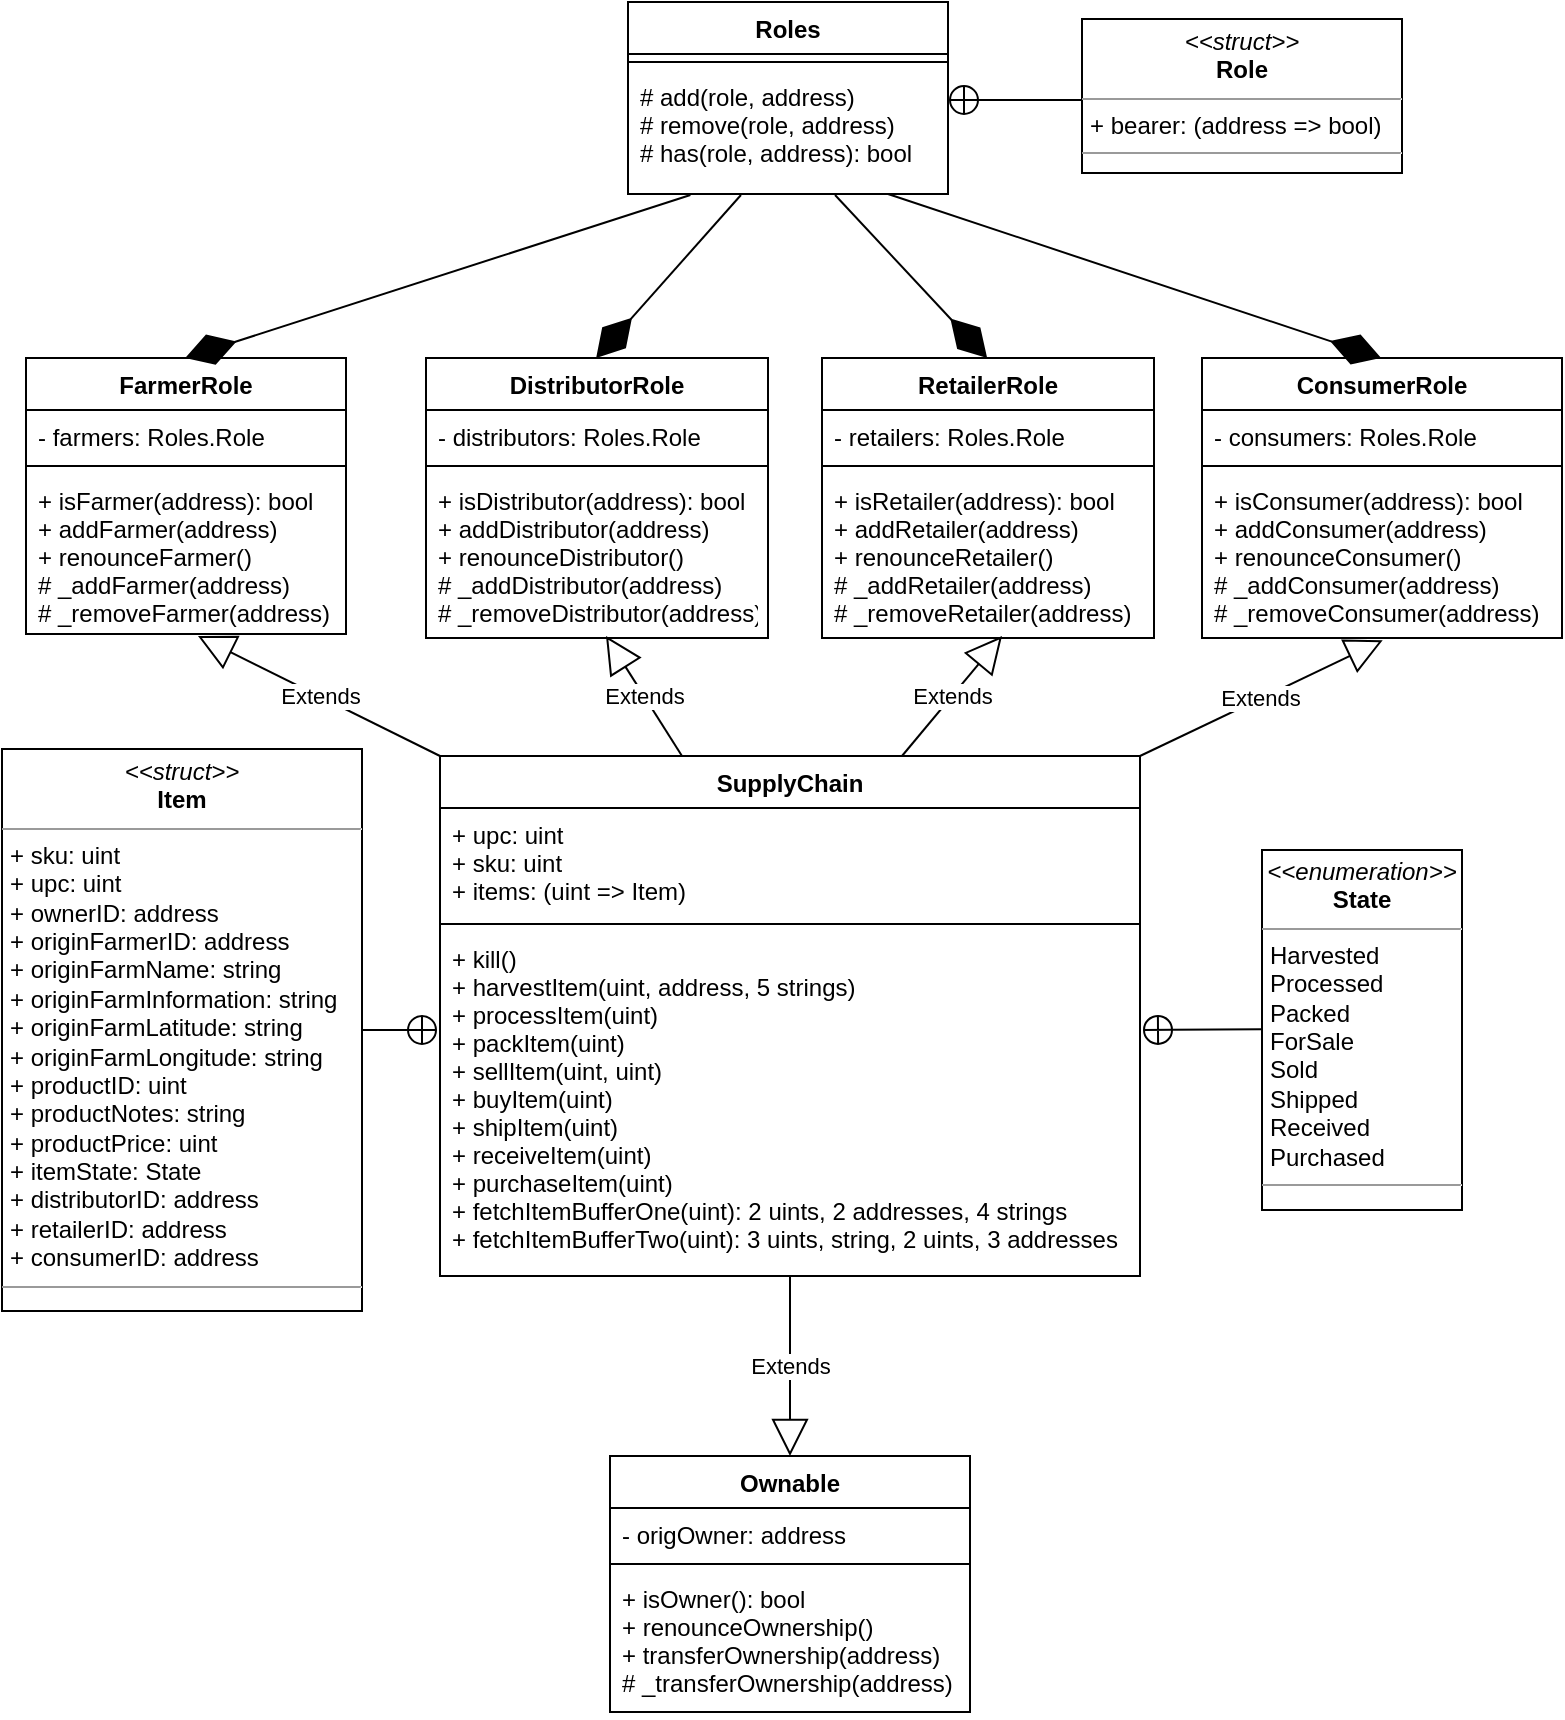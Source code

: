 <mxfile version="14.6.6" type="device"><diagram id="C5RBs43oDa-KdzZeNtuy" name="Page-1"><mxGraphModel dx="865" dy="483" grid="1" gridSize="10" guides="1" tooltips="1" connect="1" arrows="1" fold="1" page="1" pageScale="1" pageWidth="827" pageHeight="1169" math="0" shadow="0"><root><mxCell id="WIyWlLk6GJQsqaUBKTNV-0"/><mxCell id="WIyWlLk6GJQsqaUBKTNV-1" parent="WIyWlLk6GJQsqaUBKTNV-0"/><mxCell id="U-lnfCWpgmLsZJdHqLze-9" value="FarmerRole" style="swimlane;fontStyle=1;align=center;verticalAlign=top;childLayout=stackLayout;horizontal=1;startSize=26;horizontalStack=0;resizeParent=1;resizeParentMax=0;resizeLast=0;collapsible=1;marginBottom=0;" parent="WIyWlLk6GJQsqaUBKTNV-1" vertex="1"><mxGeometry x="32" y="321" width="160" height="138" as="geometry"><mxRectangle x="80" y="620" width="100" height="26" as="alternateBounds"/></mxGeometry></mxCell><mxCell id="U-lnfCWpgmLsZJdHqLze-10" value="- farmers: Roles.Role" style="text;strokeColor=none;fillColor=none;align=left;verticalAlign=top;spacingLeft=4;spacingRight=4;overflow=hidden;rotatable=0;points=[[0,0.5],[1,0.5]];portConstraint=eastwest;" parent="U-lnfCWpgmLsZJdHqLze-9" vertex="1"><mxGeometry y="26" width="160" height="24" as="geometry"/></mxCell><mxCell id="U-lnfCWpgmLsZJdHqLze-11" value="" style="line;strokeWidth=1;fillColor=none;align=left;verticalAlign=middle;spacingTop=-1;spacingLeft=3;spacingRight=3;rotatable=0;labelPosition=right;points=[];portConstraint=eastwest;" parent="U-lnfCWpgmLsZJdHqLze-9" vertex="1"><mxGeometry y="50" width="160" height="8" as="geometry"/></mxCell><mxCell id="U-lnfCWpgmLsZJdHqLze-12" value="+ isFarmer(address): bool&#10;+ addFarmer(address)&#10;+ renounceFarmer()&#10;# _addFarmer(address)&#10;# _removeFarmer(address)" style="text;strokeColor=none;fillColor=none;align=left;verticalAlign=top;spacingLeft=4;spacingRight=4;overflow=hidden;rotatable=0;points=[[0,0.5],[1,0.5]];portConstraint=eastwest;" parent="U-lnfCWpgmLsZJdHqLze-9" vertex="1"><mxGeometry y="58" width="160" height="80" as="geometry"/></mxCell><mxCell id="U-lnfCWpgmLsZJdHqLze-13" value="DistributorRole" style="swimlane;fontStyle=1;align=center;verticalAlign=top;childLayout=stackLayout;horizontal=1;startSize=26;horizontalStack=0;resizeParent=1;resizeParentMax=0;resizeLast=0;collapsible=1;marginBottom=0;" parent="WIyWlLk6GJQsqaUBKTNV-1" vertex="1"><mxGeometry x="232" y="321" width="171" height="140" as="geometry"><mxRectangle x="430" y="260" width="100" height="26" as="alternateBounds"/></mxGeometry></mxCell><mxCell id="U-lnfCWpgmLsZJdHqLze-14" value="- distributors: Roles.Role" style="text;strokeColor=none;fillColor=none;align=left;verticalAlign=top;spacingLeft=4;spacingRight=4;overflow=hidden;rotatable=0;points=[[0,0.5],[1,0.5]];portConstraint=eastwest;" parent="U-lnfCWpgmLsZJdHqLze-13" vertex="1"><mxGeometry y="26" width="171" height="24" as="geometry"/></mxCell><mxCell id="U-lnfCWpgmLsZJdHqLze-15" value="" style="line;strokeWidth=1;fillColor=none;align=left;verticalAlign=middle;spacingTop=-1;spacingLeft=3;spacingRight=3;rotatable=0;labelPosition=right;points=[];portConstraint=eastwest;" parent="U-lnfCWpgmLsZJdHqLze-13" vertex="1"><mxGeometry y="50" width="171" height="8" as="geometry"/></mxCell><mxCell id="U-lnfCWpgmLsZJdHqLze-16" value="+ isDistributor(address): bool&#10;+ addDistributor(address)&#10;+ renounceDistributor()&#10;# _addDistributor(address)&#10;# _removeDistributor(address)" style="text;strokeColor=none;fillColor=none;align=left;verticalAlign=top;spacingLeft=4;spacingRight=4;overflow=hidden;rotatable=0;points=[[0,0.5],[1,0.5]];portConstraint=eastwest;" parent="U-lnfCWpgmLsZJdHqLze-13" vertex="1"><mxGeometry y="58" width="171" height="82" as="geometry"/></mxCell><mxCell id="U-lnfCWpgmLsZJdHqLze-17" value="RetailerRole" style="swimlane;fontStyle=1;align=center;verticalAlign=top;childLayout=stackLayout;horizontal=1;startSize=26;horizontalStack=0;resizeParent=1;resizeParentMax=0;resizeLast=0;collapsible=1;marginBottom=0;" parent="WIyWlLk6GJQsqaUBKTNV-1" vertex="1"><mxGeometry x="430" y="321" width="166" height="140" as="geometry"><mxRectangle x="504" y="250" width="100" height="26" as="alternateBounds"/></mxGeometry></mxCell><mxCell id="U-lnfCWpgmLsZJdHqLze-18" value="- retailers: Roles.Role" style="text;strokeColor=none;fillColor=none;align=left;verticalAlign=top;spacingLeft=4;spacingRight=4;overflow=hidden;rotatable=0;points=[[0,0.5],[1,0.5]];portConstraint=eastwest;" parent="U-lnfCWpgmLsZJdHqLze-17" vertex="1"><mxGeometry y="26" width="166" height="24" as="geometry"/></mxCell><mxCell id="U-lnfCWpgmLsZJdHqLze-19" value="" style="line;strokeWidth=1;fillColor=none;align=left;verticalAlign=middle;spacingTop=-1;spacingLeft=3;spacingRight=3;rotatable=0;labelPosition=right;points=[];portConstraint=eastwest;" parent="U-lnfCWpgmLsZJdHqLze-17" vertex="1"><mxGeometry y="50" width="166" height="8" as="geometry"/></mxCell><mxCell id="U-lnfCWpgmLsZJdHqLze-20" value="+ isRetailer(address): bool&#10;+ addRetailer(address)&#10;+ renounceRetailer()&#10;# _addRetailer(address)&#10;# _removeRetailer(address)" style="text;strokeColor=none;fillColor=none;align=left;verticalAlign=top;spacingLeft=4;spacingRight=4;overflow=hidden;rotatable=0;points=[[0,0.5],[1,0.5]];portConstraint=eastwest;" parent="U-lnfCWpgmLsZJdHqLze-17" vertex="1"><mxGeometry y="58" width="166" height="82" as="geometry"/></mxCell><mxCell id="U-lnfCWpgmLsZJdHqLze-21" value="ConsumerRole" style="swimlane;fontStyle=1;align=center;verticalAlign=top;childLayout=stackLayout;horizontal=1;startSize=26;horizontalStack=0;resizeParent=1;resizeParentMax=0;resizeLast=0;collapsible=1;marginBottom=0;" parent="WIyWlLk6GJQsqaUBKTNV-1" vertex="1"><mxGeometry x="620" y="321" width="180" height="140" as="geometry"><mxRectangle x="115" y="302" width="100" height="26" as="alternateBounds"/></mxGeometry></mxCell><mxCell id="U-lnfCWpgmLsZJdHqLze-22" value="- consumers: Roles.Role" style="text;strokeColor=none;fillColor=none;align=left;verticalAlign=top;spacingLeft=4;spacingRight=4;overflow=hidden;rotatable=0;points=[[0,0.5],[1,0.5]];portConstraint=eastwest;" parent="U-lnfCWpgmLsZJdHqLze-21" vertex="1"><mxGeometry y="26" width="180" height="24" as="geometry"/></mxCell><mxCell id="U-lnfCWpgmLsZJdHqLze-23" value="" style="line;strokeWidth=1;fillColor=none;align=left;verticalAlign=middle;spacingTop=-1;spacingLeft=3;spacingRight=3;rotatable=0;labelPosition=right;points=[];portConstraint=eastwest;" parent="U-lnfCWpgmLsZJdHqLze-21" vertex="1"><mxGeometry y="50" width="180" height="8" as="geometry"/></mxCell><mxCell id="U-lnfCWpgmLsZJdHqLze-24" value="+ isConsumer(address): bool&#10;+ addConsumer(address)&#10;+ renounceConsumer()&#10;# _addConsumer(address)&#10;# _removeConsumer(address)" style="text;strokeColor=none;fillColor=none;align=left;verticalAlign=top;spacingLeft=4;spacingRight=4;overflow=hidden;rotatable=0;points=[[0,0.5],[1,0.5]];portConstraint=eastwest;" parent="U-lnfCWpgmLsZJdHqLze-21" vertex="1"><mxGeometry y="58" width="180" height="82" as="geometry"/></mxCell><mxCell id="U-lnfCWpgmLsZJdHqLze-25" value="Roles" style="swimlane;fontStyle=1;align=center;verticalAlign=top;childLayout=stackLayout;horizontal=1;startSize=26;horizontalStack=0;resizeParent=1;resizeParentMax=0;resizeLast=0;collapsible=1;marginBottom=0;" parent="WIyWlLk6GJQsqaUBKTNV-1" vertex="1"><mxGeometry x="333" y="143" width="160" height="96" as="geometry"/></mxCell><mxCell id="U-lnfCWpgmLsZJdHqLze-27" value="" style="line;strokeWidth=1;fillColor=none;align=left;verticalAlign=middle;spacingTop=-1;spacingLeft=3;spacingRight=3;rotatable=0;labelPosition=right;points=[];portConstraint=eastwest;" parent="U-lnfCWpgmLsZJdHqLze-25" vertex="1"><mxGeometry y="26" width="160" height="8" as="geometry"/></mxCell><mxCell id="U-lnfCWpgmLsZJdHqLze-28" value="# add(role, address)&#10;# remove(role, address)&#10;# has(role, address): bool" style="text;strokeColor=none;fillColor=none;align=left;verticalAlign=top;spacingLeft=4;spacingRight=4;overflow=hidden;rotatable=0;points=[[0,0.5],[1,0.5]];portConstraint=eastwest;" parent="U-lnfCWpgmLsZJdHqLze-25" vertex="1"><mxGeometry y="34" width="160" height="62" as="geometry"/></mxCell><mxCell id="U-lnfCWpgmLsZJdHqLze-33" value="&lt;p style=&quot;margin: 0px ; margin-top: 4px ; text-align: center&quot;&gt;&lt;i&gt;&amp;lt;&amp;lt;struct&amp;gt;&amp;gt;&lt;/i&gt;&lt;br&gt;&lt;b&gt;Role&lt;/b&gt;&lt;/p&gt;&lt;hr size=&quot;1&quot;&gt;&lt;p style=&quot;margin: 0px ; margin-left: 4px&quot;&gt;+ bearer: (address =&amp;gt; bool)&lt;br&gt;&lt;/p&gt;&lt;hr size=&quot;1&quot;&gt;&lt;p style=&quot;margin: 0px ; margin-left: 4px&quot;&gt;&lt;br&gt;&lt;/p&gt;" style="verticalAlign=top;align=left;overflow=fill;fontSize=12;fontFamily=Helvetica;html=1;" parent="WIyWlLk6GJQsqaUBKTNV-1" vertex="1"><mxGeometry x="560" y="151.5" width="160" height="77" as="geometry"/></mxCell><mxCell id="U-lnfCWpgmLsZJdHqLze-34" value="&lt;p style=&quot;margin: 0px ; margin-top: 4px ; text-align: center&quot;&gt;&lt;i&gt;&amp;lt;&amp;lt;enumeration&amp;gt;&amp;gt;&lt;/i&gt;&lt;br&gt;&lt;b&gt;State&lt;/b&gt;&lt;/p&gt;&lt;hr size=&quot;1&quot;&gt;&lt;p style=&quot;margin: 0px ; margin-left: 4px&quot;&gt;Harvested&lt;/p&gt;&lt;p style=&quot;margin: 0px ; margin-left: 4px&quot;&gt;Processed&lt;/p&gt;&lt;p style=&quot;margin: 0px ; margin-left: 4px&quot;&gt;Packed&lt;/p&gt;&lt;p style=&quot;margin: 0px ; margin-left: 4px&quot;&gt;ForSale&lt;/p&gt;&lt;p style=&quot;margin: 0px ; margin-left: 4px&quot;&gt;Sold&lt;/p&gt;&lt;p style=&quot;margin: 0px ; margin-left: 4px&quot;&gt;Shipped&lt;/p&gt;&lt;p style=&quot;margin: 0px ; margin-left: 4px&quot;&gt;Received&lt;/p&gt;&lt;p style=&quot;margin: 0px ; margin-left: 4px&quot;&gt;Purchased&lt;/p&gt;&lt;hr size=&quot;1&quot;&gt;&lt;p style=&quot;margin: 0px ; margin-left: 4px&quot;&gt;&lt;br&gt;&lt;/p&gt;" style="verticalAlign=top;align=left;overflow=fill;fontSize=12;fontFamily=Helvetica;html=1;" parent="WIyWlLk6GJQsqaUBKTNV-1" vertex="1"><mxGeometry x="650" y="567" width="100" height="180" as="geometry"/></mxCell><mxCell id="U-lnfCWpgmLsZJdHqLze-35" value="&lt;p style=&quot;margin: 0px ; margin-top: 4px ; text-align: center&quot;&gt;&lt;i&gt;&amp;lt;&amp;lt;struct&amp;gt;&amp;gt;&lt;/i&gt;&lt;br&gt;&lt;b&gt;Item&lt;/b&gt;&lt;/p&gt;&lt;hr size=&quot;1&quot;&gt;&lt;p style=&quot;margin: 0px ; margin-left: 4px&quot;&gt;+ sku: uint&lt;br&gt;+ upc: uint&lt;/p&gt;&lt;p style=&quot;margin: 0px ; margin-left: 4px&quot;&gt;+ ownerID: address&lt;/p&gt;&lt;p style=&quot;margin: 0px ; margin-left: 4px&quot;&gt;+ originFarmerID: address&lt;/p&gt;&lt;p style=&quot;margin: 0px ; margin-left: 4px&quot;&gt;+ originFarmName: string&lt;/p&gt;&lt;p style=&quot;margin: 0px ; margin-left: 4px&quot;&gt;+ originFarmInformation: string&lt;/p&gt;&lt;p style=&quot;margin: 0px ; margin-left: 4px&quot;&gt;+ originFarmLatitude: string&lt;/p&gt;&lt;p style=&quot;margin: 0px ; margin-left: 4px&quot;&gt;+ originFarmLongitude: string&lt;/p&gt;&lt;p style=&quot;margin: 0px ; margin-left: 4px&quot;&gt;+ productID: uint&lt;/p&gt;&lt;p style=&quot;margin: 0px ; margin-left: 4px&quot;&gt;+ productNotes: string&lt;/p&gt;&lt;p style=&quot;margin: 0px ; margin-left: 4px&quot;&gt;+ productPrice: uint&lt;/p&gt;&lt;p style=&quot;margin: 0px ; margin-left: 4px&quot;&gt;+ itemState: State&lt;/p&gt;&lt;p style=&quot;margin: 0px ; margin-left: 4px&quot;&gt;+ distributorID: address&lt;/p&gt;&lt;p style=&quot;margin: 0px ; margin-left: 4px&quot;&gt;+ retailerID: address&amp;nbsp;&lt;/p&gt;&lt;p style=&quot;margin: 0px ; margin-left: 4px&quot;&gt;+ consumerID: address&lt;/p&gt;&lt;hr size=&quot;1&quot;&gt;&lt;p style=&quot;margin: 0px ; margin-left: 4px&quot;&gt;&lt;br&gt;&lt;/p&gt;" style="verticalAlign=top;align=left;overflow=fill;fontSize=12;fontFamily=Helvetica;html=1;" parent="WIyWlLk6GJQsqaUBKTNV-1" vertex="1"><mxGeometry x="20" y="516.5" width="180" height="281" as="geometry"/></mxCell><mxCell id="U-lnfCWpgmLsZJdHqLze-36" value="SupplyChain" style="swimlane;fontStyle=1;align=center;verticalAlign=top;childLayout=stackLayout;horizontal=1;startSize=26;horizontalStack=0;resizeParent=1;resizeParentMax=0;resizeLast=0;collapsible=1;marginBottom=0;" parent="WIyWlLk6GJQsqaUBKTNV-1" vertex="1"><mxGeometry x="239" y="520" width="350" height="260" as="geometry"/></mxCell><mxCell id="U-lnfCWpgmLsZJdHqLze-37" value="+ upc: uint&#10;+ sku: uint&#10;+ items: (uint =&gt; Item)" style="text;strokeColor=none;fillColor=none;align=left;verticalAlign=top;spacingLeft=4;spacingRight=4;overflow=hidden;rotatable=0;points=[[0,0.5],[1,0.5]];portConstraint=eastwest;" parent="U-lnfCWpgmLsZJdHqLze-36" vertex="1"><mxGeometry y="26" width="350" height="54" as="geometry"/></mxCell><mxCell id="U-lnfCWpgmLsZJdHqLze-38" value="" style="line;strokeWidth=1;fillColor=none;align=left;verticalAlign=middle;spacingTop=-1;spacingLeft=3;spacingRight=3;rotatable=0;labelPosition=right;points=[];portConstraint=eastwest;" parent="U-lnfCWpgmLsZJdHqLze-36" vertex="1"><mxGeometry y="80" width="350" height="8" as="geometry"/></mxCell><mxCell id="U-lnfCWpgmLsZJdHqLze-39" value="+ kill()&#10;+ harvestItem(uint, address, 5 strings)&#10;+ processItem(uint)&#10;+ packItem(uint)&#10;+ sellItem(uint, uint)&#10;+ buyItem(uint)&#10;+ shipItem(uint)&#10;+ receiveItem(uint)&#10;+ purchaseItem(uint)&#10;+ fetchItemBufferOne(uint): 2 uints, 2 addresses, 4 strings&#10;+ fetchItemBufferTwo(uint): 3 uints, string, 2 uints, 3 addresses" style="text;strokeColor=none;fillColor=none;align=left;verticalAlign=top;spacingLeft=4;spacingRight=4;overflow=hidden;rotatable=0;points=[[0,0.5],[1,0.5]];portConstraint=eastwest;" parent="U-lnfCWpgmLsZJdHqLze-36" vertex="1"><mxGeometry y="88" width="350" height="172" as="geometry"/></mxCell><mxCell id="U-lnfCWpgmLsZJdHqLze-41" value="Ownable" style="swimlane;fontStyle=1;align=center;verticalAlign=top;childLayout=stackLayout;horizontal=1;startSize=26;horizontalStack=0;resizeParent=1;resizeParentMax=0;resizeLast=0;collapsible=1;marginBottom=0;" parent="WIyWlLk6GJQsqaUBKTNV-1" vertex="1"><mxGeometry x="324" y="870" width="180" height="128" as="geometry"/></mxCell><mxCell id="U-lnfCWpgmLsZJdHqLze-42" value="- origOwner: address" style="text;strokeColor=none;fillColor=none;align=left;verticalAlign=top;spacingLeft=4;spacingRight=4;overflow=hidden;rotatable=0;points=[[0,0.5],[1,0.5]];portConstraint=eastwest;" parent="U-lnfCWpgmLsZJdHqLze-41" vertex="1"><mxGeometry y="26" width="180" height="24" as="geometry"/></mxCell><mxCell id="U-lnfCWpgmLsZJdHqLze-43" value="" style="line;strokeWidth=1;fillColor=none;align=left;verticalAlign=middle;spacingTop=-1;spacingLeft=3;spacingRight=3;rotatable=0;labelPosition=right;points=[];portConstraint=eastwest;" parent="U-lnfCWpgmLsZJdHqLze-41" vertex="1"><mxGeometry y="50" width="180" height="8" as="geometry"/></mxCell><mxCell id="U-lnfCWpgmLsZJdHqLze-44" value="+ isOwner(): bool&#10;+ renounceOwnership()&#10;+ transferOwnership(address)&#10;# _transferOwnership(address)" style="text;strokeColor=none;fillColor=none;align=left;verticalAlign=top;spacingLeft=4;spacingRight=4;overflow=hidden;rotatable=0;points=[[0,0.5],[1,0.5]];portConstraint=eastwest;" parent="U-lnfCWpgmLsZJdHqLze-41" vertex="1"><mxGeometry y="58" width="180" height="70" as="geometry"/></mxCell><mxCell id="U-lnfCWpgmLsZJdHqLze-46" value="" style="endArrow=none;startArrow=circlePlus;endFill=0;startFill=0;endSize=8;html=1;" parent="WIyWlLk6GJQsqaUBKTNV-1" edge="1"><mxGeometry width="160" relative="1" as="geometry"><mxPoint x="493" y="192" as="sourcePoint"/><mxPoint x="560" y="192" as="targetPoint"/></mxGeometry></mxCell><mxCell id="U-lnfCWpgmLsZJdHqLze-48" value="" style="endArrow=diamondThin;endFill=1;endSize=24;html=1;exitX=0.195;exitY=1.008;exitDx=0;exitDy=0;exitPerimeter=0;" parent="WIyWlLk6GJQsqaUBKTNV-1" source="U-lnfCWpgmLsZJdHqLze-28" edge="1"><mxGeometry width="160" relative="1" as="geometry"><mxPoint x="112" y="260" as="sourcePoint"/><mxPoint x="111.58" y="321" as="targetPoint"/></mxGeometry></mxCell><mxCell id="U-lnfCWpgmLsZJdHqLze-49" value="" style="endArrow=diamondThin;endFill=1;endSize=24;html=1;exitX=0.353;exitY=1.008;exitDx=0;exitDy=0;exitPerimeter=0;" parent="WIyWlLk6GJQsqaUBKTNV-1" source="U-lnfCWpgmLsZJdHqLze-28" edge="1"><mxGeometry width="160" relative="1" as="geometry"><mxPoint x="317.5" y="280" as="sourcePoint"/><mxPoint x="317.08" y="321" as="targetPoint"/></mxGeometry></mxCell><mxCell id="U-lnfCWpgmLsZJdHqLze-50" value="" style="endArrow=diamondThin;endFill=1;endSize=24;html=1;exitX=0.647;exitY=1.008;exitDx=0;exitDy=0;exitPerimeter=0;" parent="WIyWlLk6GJQsqaUBKTNV-1" source="U-lnfCWpgmLsZJdHqLze-28" edge="1"><mxGeometry width="160" relative="1" as="geometry"><mxPoint x="513.0" y="280" as="sourcePoint"/><mxPoint x="512.58" y="321" as="targetPoint"/></mxGeometry></mxCell><mxCell id="U-lnfCWpgmLsZJdHqLze-51" value="" style="endArrow=diamondThin;endFill=1;endSize=24;html=1;" parent="WIyWlLk6GJQsqaUBKTNV-1" edge="1"><mxGeometry width="160" relative="1" as="geometry"><mxPoint x="463" y="239" as="sourcePoint"/><mxPoint x="709.58" y="321" as="targetPoint"/></mxGeometry></mxCell><mxCell id="U-lnfCWpgmLsZJdHqLze-60" value="Extends" style="endArrow=block;endSize=16;endFill=0;html=1;exitX=0;exitY=0;exitDx=0;exitDy=0;" parent="WIyWlLk6GJQsqaUBKTNV-1" source="U-lnfCWpgmLsZJdHqLze-36" edge="1"><mxGeometry width="160" relative="1" as="geometry"><mxPoint x="280" y="520" as="sourcePoint"/><mxPoint x="118" y="460" as="targetPoint"/></mxGeometry></mxCell><mxCell id="U-lnfCWpgmLsZJdHqLze-61" value="Extends" style="endArrow=block;endSize=16;endFill=0;html=1;" parent="WIyWlLk6GJQsqaUBKTNV-1" edge="1"><mxGeometry width="160" relative="1" as="geometry"><mxPoint x="360" y="520" as="sourcePoint"/><mxPoint x="322" y="460" as="targetPoint"/></mxGeometry></mxCell><mxCell id="U-lnfCWpgmLsZJdHqLze-62" value="Extends" style="endArrow=block;endSize=16;endFill=0;html=1;" parent="WIyWlLk6GJQsqaUBKTNV-1" edge="1"><mxGeometry width="160" relative="1" as="geometry"><mxPoint x="470" y="520" as="sourcePoint"/><mxPoint x="520" y="460" as="targetPoint"/></mxGeometry></mxCell><mxCell id="U-lnfCWpgmLsZJdHqLze-63" value="Extends" style="endArrow=block;endSize=16;endFill=0;html=1;entryX=0.502;entryY=1.014;entryDx=0;entryDy=0;entryPerimeter=0;exitX=1;exitY=0;exitDx=0;exitDy=0;" parent="WIyWlLk6GJQsqaUBKTNV-1" source="U-lnfCWpgmLsZJdHqLze-36" target="U-lnfCWpgmLsZJdHqLze-24" edge="1"><mxGeometry width="160" relative="1" as="geometry"><mxPoint x="370" y="530" as="sourcePoint"/><mxPoint x="530" y="530" as="targetPoint"/></mxGeometry></mxCell><mxCell id="U-lnfCWpgmLsZJdHqLze-64" value="Extends" style="endArrow=block;endSize=16;endFill=0;html=1;entryX=0.5;entryY=0;entryDx=0;entryDy=0;" parent="WIyWlLk6GJQsqaUBKTNV-1" edge="1" target="U-lnfCWpgmLsZJdHqLze-41" source="U-lnfCWpgmLsZJdHqLze-39"><mxGeometry width="160" relative="1" as="geometry"><mxPoint x="414" y="793" as="sourcePoint"/><mxPoint x="410" y="790" as="targetPoint"/></mxGeometry></mxCell><mxCell id="U-lnfCWpgmLsZJdHqLze-65" value="" style="endArrow=none;startArrow=circlePlus;endFill=0;startFill=0;endSize=8;html=1;entryX=1;entryY=0.5;entryDx=0;entryDy=0;" parent="WIyWlLk6GJQsqaUBKTNV-1" target="U-lnfCWpgmLsZJdHqLze-35" edge="1"><mxGeometry width="160" relative="1" as="geometry"><mxPoint x="238" y="657" as="sourcePoint"/><mxPoint x="306" y="820" as="targetPoint"/></mxGeometry></mxCell><mxCell id="U-lnfCWpgmLsZJdHqLze-66" value="" style="endArrow=none;startArrow=circlePlus;endFill=0;startFill=0;endSize=8;html=1;" parent="WIyWlLk6GJQsqaUBKTNV-1" edge="1"><mxGeometry width="160" relative="1" as="geometry"><mxPoint x="590" y="657" as="sourcePoint"/><mxPoint x="650" y="656.58" as="targetPoint"/></mxGeometry></mxCell></root></mxGraphModel></diagram></mxfile>